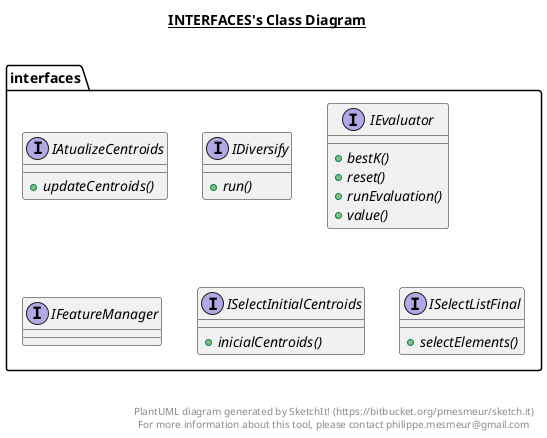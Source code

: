 @startuml

title __INTERFACES's Class Diagram__\n

  namespace interfaces {
    interface interfaces.IAtualizeCentroids {
        {abstract} + updateCentroids()
    }
  }
  

  namespace interfaces {
    interface interfaces.IDiversify {
        {abstract} + run()
    }
  }
  

  namespace interfaces {
    interface interfaces.IEvaluator {
        {abstract} + bestK()
        {abstract} + reset()
        {abstract} + runEvaluation()
        {abstract} + value()
    }
  }
  

  namespace interfaces {
    interface interfaces.IFeatureManager {
    }
  }
  

  namespace interfaces {
    interface interfaces.ISelectInitialCentroids {
        {abstract} + inicialCentroids()
    }
  }
  

  namespace interfaces {
    interface interfaces.ISelectListFinal {
        {abstract} + selectElements()
    }
  }
  



right footer


PlantUML diagram generated by SketchIt! (https://bitbucket.org/pmesmeur/sketch.it)
For more information about this tool, please contact philippe.mesmeur@gmail.com
endfooter

@enduml

